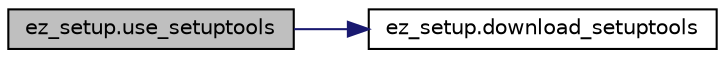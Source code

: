 digraph G
{
  edge [fontname="Helvetica",fontsize="10",labelfontname="Helvetica",labelfontsize="10"];
  node [fontname="Helvetica",fontsize="10",shape=record];
  rankdir="LR";
  Node1 [label="ez_setup.use_setuptools",height=0.2,width=0.4,color="black", fillcolor="grey75", style="filled" fontcolor="black"];
  Node1 -> Node2 [color="midnightblue",fontsize="10",style="solid",fontname="Helvetica"];
  Node2 [label="ez_setup.download_setuptools",height=0.2,width=0.4,color="black", fillcolor="white", style="filled",URL="$namespaceez__setup.html#a5676d254d60c5d43f5ed67e3141878d2"];
}
